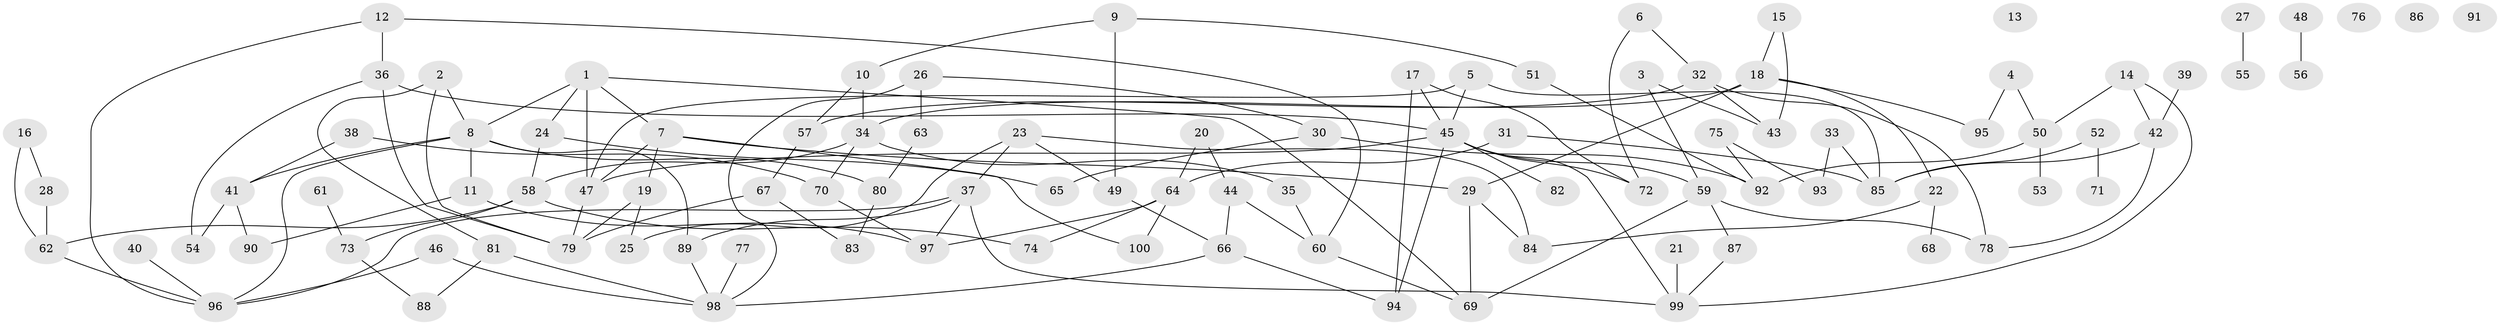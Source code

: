 // Generated by graph-tools (version 1.1) at 2025/33/03/09/25 02:33:31]
// undirected, 100 vertices, 144 edges
graph export_dot {
graph [start="1"]
  node [color=gray90,style=filled];
  1;
  2;
  3;
  4;
  5;
  6;
  7;
  8;
  9;
  10;
  11;
  12;
  13;
  14;
  15;
  16;
  17;
  18;
  19;
  20;
  21;
  22;
  23;
  24;
  25;
  26;
  27;
  28;
  29;
  30;
  31;
  32;
  33;
  34;
  35;
  36;
  37;
  38;
  39;
  40;
  41;
  42;
  43;
  44;
  45;
  46;
  47;
  48;
  49;
  50;
  51;
  52;
  53;
  54;
  55;
  56;
  57;
  58;
  59;
  60;
  61;
  62;
  63;
  64;
  65;
  66;
  67;
  68;
  69;
  70;
  71;
  72;
  73;
  74;
  75;
  76;
  77;
  78;
  79;
  80;
  81;
  82;
  83;
  84;
  85;
  86;
  87;
  88;
  89;
  90;
  91;
  92;
  93;
  94;
  95;
  96;
  97;
  98;
  99;
  100;
  1 -- 7;
  1 -- 8;
  1 -- 24;
  1 -- 47;
  1 -- 69;
  2 -- 8;
  2 -- 79;
  2 -- 81;
  3 -- 43;
  3 -- 59;
  4 -- 50;
  4 -- 95;
  5 -- 45;
  5 -- 47;
  5 -- 85;
  6 -- 32;
  6 -- 72;
  7 -- 19;
  7 -- 29;
  7 -- 47;
  7 -- 100;
  8 -- 11;
  8 -- 41;
  8 -- 80;
  8 -- 89;
  8 -- 96;
  9 -- 10;
  9 -- 49;
  9 -- 51;
  10 -- 34;
  10 -- 57;
  11 -- 90;
  11 -- 97;
  12 -- 36;
  12 -- 60;
  12 -- 96;
  14 -- 42;
  14 -- 50;
  14 -- 99;
  15 -- 18;
  15 -- 43;
  16 -- 28;
  16 -- 62;
  17 -- 45;
  17 -- 72;
  17 -- 94;
  18 -- 22;
  18 -- 29;
  18 -- 34;
  18 -- 95;
  19 -- 25;
  19 -- 79;
  20 -- 44;
  20 -- 64;
  21 -- 99;
  22 -- 68;
  22 -- 84;
  23 -- 25;
  23 -- 37;
  23 -- 49;
  23 -- 84;
  24 -- 58;
  24 -- 65;
  26 -- 30;
  26 -- 63;
  26 -- 98;
  27 -- 55;
  28 -- 62;
  29 -- 69;
  29 -- 84;
  30 -- 65;
  30 -- 92;
  31 -- 64;
  31 -- 85;
  32 -- 43;
  32 -- 57;
  32 -- 78;
  33 -- 85;
  33 -- 93;
  34 -- 35;
  34 -- 58;
  34 -- 70;
  35 -- 60;
  36 -- 45;
  36 -- 54;
  36 -- 79;
  37 -- 89;
  37 -- 96;
  37 -- 97;
  37 -- 99;
  38 -- 41;
  38 -- 70;
  39 -- 42;
  40 -- 96;
  41 -- 54;
  41 -- 90;
  42 -- 78;
  42 -- 85;
  44 -- 60;
  44 -- 66;
  45 -- 47;
  45 -- 59;
  45 -- 72;
  45 -- 82;
  45 -- 94;
  45 -- 99;
  46 -- 96;
  46 -- 98;
  47 -- 79;
  48 -- 56;
  49 -- 66;
  50 -- 53;
  50 -- 92;
  51 -- 92;
  52 -- 71;
  52 -- 85;
  57 -- 67;
  58 -- 62;
  58 -- 73;
  58 -- 74;
  59 -- 69;
  59 -- 78;
  59 -- 87;
  60 -- 69;
  61 -- 73;
  62 -- 96;
  63 -- 80;
  64 -- 74;
  64 -- 97;
  64 -- 100;
  66 -- 94;
  66 -- 98;
  67 -- 79;
  67 -- 83;
  70 -- 97;
  73 -- 88;
  75 -- 92;
  75 -- 93;
  77 -- 98;
  80 -- 83;
  81 -- 88;
  81 -- 98;
  87 -- 99;
  89 -- 98;
}
